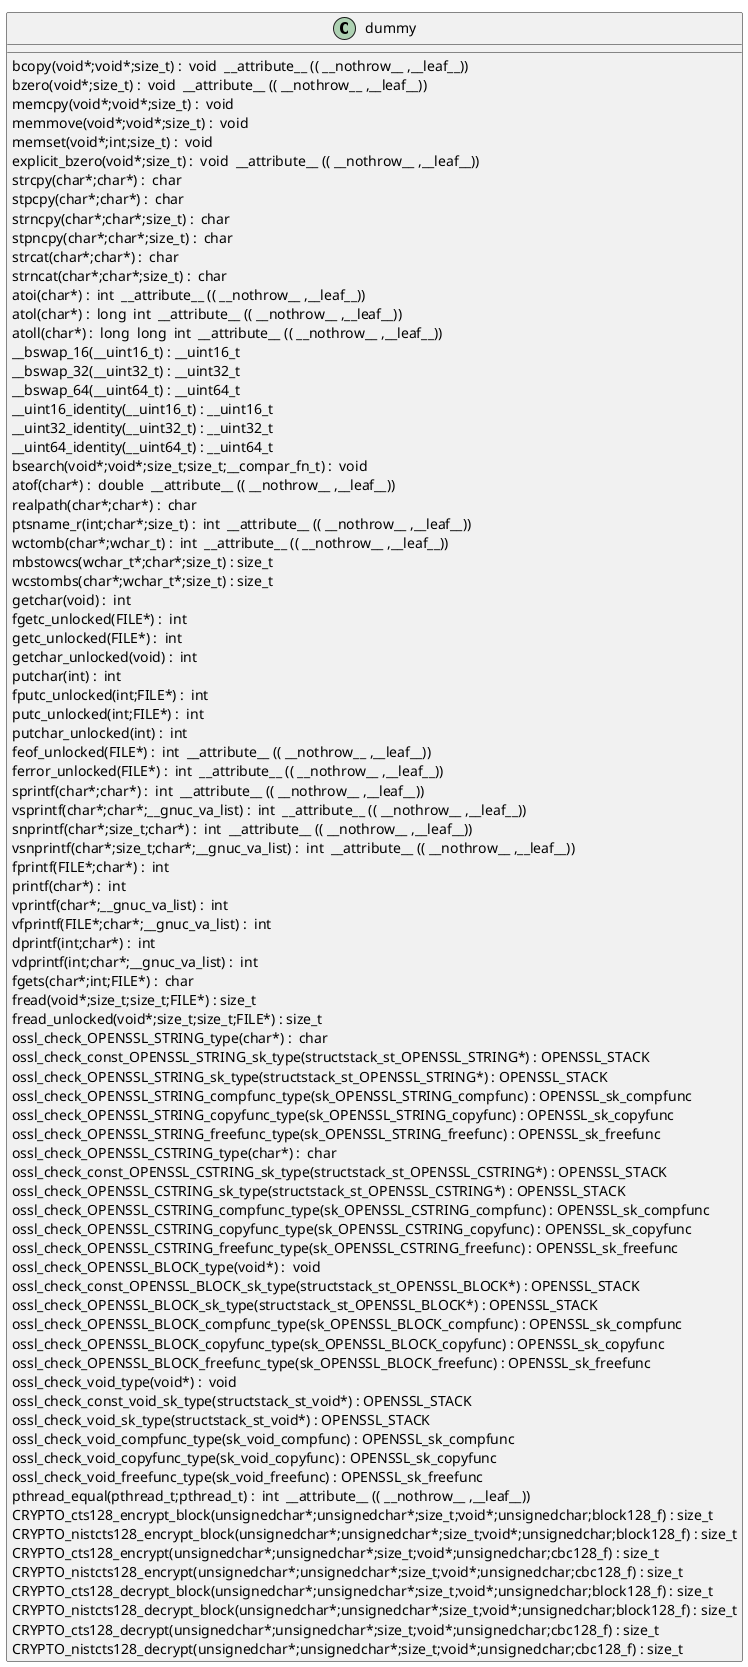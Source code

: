 @startuml
!pragma layout smetana
class dummy {
bcopy(void*;void*;size_t) :  void  __attribute__ (( __nothrow__ ,__leaf__)) [[[./../../.././qc/crypto/modes/cts128.c.html#298]]]
bzero(void*;size_t) :  void  __attribute__ (( __nothrow__ ,__leaf__)) [[[./../../.././qc/crypto/modes/cts128.c.html#305]]]
memcpy(void*;void*;size_t) :  void  [[[./../../.././qc/crypto/modes/cts128.c.html#346]]]
memmove(void*;void*;size_t) :  void  [[[./../../.././qc/crypto/modes/cts128.c.html#354]]]
memset(void*;int;size_t) :  void  [[[./../../.././qc/crypto/modes/cts128.c.html#361]]]
explicit_bzero(void*;size_t) :  void  __attribute__ (( __nothrow__ ,__leaf__)) [[[./../../.././qc/crypto/modes/cts128.c.html#374]]]
strcpy(char*;char*) :  char  [[[./../../.././qc/crypto/modes/cts128.c.html#381]]]
stpcpy(char*;char*) :  char  [[[./../../.././qc/crypto/modes/cts128.c.html#388]]]
strncpy(char*;char*;size_t) :  char  [[[./../../.././qc/crypto/modes/cts128.c.html#396]]]
stpncpy(char*;char*;size_t) :  char  [[[./../../.././qc/crypto/modes/cts128.c.html#406]]]
strcat(char*;char*) :  char  [[[./../../.././qc/crypto/modes/cts128.c.html#413]]]
strncat(char*;char*;size_t) :  char  [[[./../../.././qc/crypto/modes/cts128.c.html#420]]]
atoi(char*) :  int  __attribute__ (( __nothrow__ ,__leaf__)) [[[./../../.././qc/crypto/modes/cts128.c.html#584]]]
atol(char*) :  long  int  __attribute__ (( __nothrow__ ,__leaf__)) [[[./../../.././qc/crypto/modes/cts128.c.html#589]]]
atoll(char*) :  long  long  int  __attribute__ (( __nothrow__ ,__leaf__)) [[[./../../.././qc/crypto/modes/cts128.c.html#596]]]
__bswap_16(__uint16_t) : __uint16_t [[[./../../.././qc/crypto/modes/cts128.c.html#896]]]
__bswap_32(__uint32_t) : __uint32_t [[[./../../.././qc/crypto/modes/cts128.c.html#911]]]
__bswap_64(__uint64_t) : __uint64_t [[[./../../.././qc/crypto/modes/cts128.c.html#921]]]
__uint16_identity(__uint16_t) : __uint16_t [[[./../../.././qc/crypto/modes/cts128.c.html#933]]]
__uint32_identity(__uint32_t) : __uint32_t [[[./../../.././qc/crypto/modes/cts128.c.html#939]]]
__uint64_identity(__uint64_t) : __uint64_t [[[./../../.././qc/crypto/modes/cts128.c.html#945]]]
bsearch(void*;void*;size_t;size_t;__compar_fn_t) :  void  [[[./../../.././qc/crypto/modes/cts128.c.html#1613]]]
atof(char*) :  double  __attribute__ (( __nothrow__ ,__leaf__)) [[[./../../.././qc/crypto/modes/cts128.c.html#1]]]
realpath(char*;char*) :  char  [[[./../../.././qc/crypto/modes/cts128.c.html#1]]]
ptsname_r(int;char*;size_t) :  int  __attribute__ (( __nothrow__ ,__leaf__)) [[[./../../.././qc/crypto/modes/cts128.c.html#1]]]
wctomb(char*;wchar_t) :  int  __attribute__ (( __nothrow__ ,__leaf__)) [[[./../../.././qc/crypto/modes/cts128.c.html#1]]]
mbstowcs(wchar_t*;char*;size_t) : size_t [[[./../../.././qc/crypto/modes/cts128.c.html#1]]]
wcstombs(char*;wchar_t*;size_t) : size_t [[[./../../.././qc/crypto/modes/cts128.c.html#1]]]
getchar(void) :  int  [[[./../../.././qc/crypto/modes/cts128.c.html#1]]]
fgetc_unlocked(FILE*) :  int  [[[./../../.././qc/crypto/modes/cts128.c.html#1]]]
getc_unlocked(FILE*) :  int  [[[./../../.././qc/crypto/modes/cts128.c.html#1]]]
getchar_unlocked(void) :  int  [[[./../../.././qc/crypto/modes/cts128.c.html#1]]]
putchar(int) :  int  [[[./../../.././qc/crypto/modes/cts128.c.html#1]]]
fputc_unlocked(int;FILE*) :  int  [[[./../../.././qc/crypto/modes/cts128.c.html#1]]]
putc_unlocked(int;FILE*) :  int  [[[./../../.././qc/crypto/modes/cts128.c.html#1]]]
putchar_unlocked(int) :  int  [[[./../../.././qc/crypto/modes/cts128.c.html#1]]]
feof_unlocked(FILE*) :  int  __attribute__ (( __nothrow__ ,__leaf__)) [[[./../../.././qc/crypto/modes/cts128.c.html#1]]]
ferror_unlocked(FILE*) :  int  __attribute__ (( __nothrow__ ,__leaf__)) [[[./../../.././qc/crypto/modes/cts128.c.html#1]]]
sprintf(char*;char*) :  int  __attribute__ (( __nothrow__ ,__leaf__)) [[[./../../.././qc/crypto/modes/cts128.c.html#1]]]
vsprintf(char*;char*;__gnuc_va_list) :  int  __attribute__ (( __nothrow__ ,__leaf__)) [[[./../../.././qc/crypto/modes/cts128.c.html#1]]]
snprintf(char*;size_t;char*) :  int  __attribute__ (( __nothrow__ ,__leaf__)) [[[./../../.././qc/crypto/modes/cts128.c.html#1]]]
vsnprintf(char*;size_t;char*;__gnuc_va_list) :  int  __attribute__ (( __nothrow__ ,__leaf__)) [[[./../../.././qc/crypto/modes/cts128.c.html#1]]]
fprintf(FILE*;char*) :  int  [[[./../../.././qc/crypto/modes/cts128.c.html#1]]]
printf(char*) :  int  [[[./../../.././qc/crypto/modes/cts128.c.html#1]]]
vprintf(char*;__gnuc_va_list) :  int  [[[./../../.././qc/crypto/modes/cts128.c.html#1]]]
vfprintf(FILE*;char*;__gnuc_va_list) :  int  [[[./../../.././qc/crypto/modes/cts128.c.html#1]]]
dprintf(int;char*) :  int  [[[./../../.././qc/crypto/modes/cts128.c.html#1]]]
vdprintf(int;char*;__gnuc_va_list) :  int  [[[./../../.././qc/crypto/modes/cts128.c.html#1]]]
fgets(char*;int;FILE*) :  char  [[[./../../.././qc/crypto/modes/cts128.c.html#1]]]
fread(void*;size_t;size_t;FILE*) : size_t [[[./../../.././qc/crypto/modes/cts128.c.html#1]]]
fread_unlocked(void*;size_t;size_t;FILE*) : size_t [[[./../../.././qc/crypto/modes/cts128.c.html#1]]]
ossl_check_OPENSSL_STRING_type(char*) :  char  [[[./../../.././qc/crypto/modes/cts128.c.html#1]]]
ossl_check_const_OPENSSL_STRING_sk_type(structstack_st_OPENSSL_STRING*) : OPENSSL_STACK [[[./../../.././qc/crypto/modes/cts128.c.html#1]]]
ossl_check_OPENSSL_STRING_sk_type(structstack_st_OPENSSL_STRING*) : OPENSSL_STACK [[[./../../.././qc/crypto/modes/cts128.c.html#1]]]
ossl_check_OPENSSL_STRING_compfunc_type(sk_OPENSSL_STRING_compfunc) : OPENSSL_sk_compfunc [[[./../../.././qc/crypto/modes/cts128.c.html#1]]]
ossl_check_OPENSSL_STRING_copyfunc_type(sk_OPENSSL_STRING_copyfunc) : OPENSSL_sk_copyfunc [[[./../../.././qc/crypto/modes/cts128.c.html#1]]]
ossl_check_OPENSSL_STRING_freefunc_type(sk_OPENSSL_STRING_freefunc) : OPENSSL_sk_freefunc [[[./../../.././qc/crypto/modes/cts128.c.html#1]]]
ossl_check_OPENSSL_CSTRING_type(char*) :  char  [[[./../../.././qc/crypto/modes/cts128.c.html#1]]]
ossl_check_const_OPENSSL_CSTRING_sk_type(structstack_st_OPENSSL_CSTRING*) : OPENSSL_STACK [[[./../../.././qc/crypto/modes/cts128.c.html#1]]]
ossl_check_OPENSSL_CSTRING_sk_type(structstack_st_OPENSSL_CSTRING*) : OPENSSL_STACK [[[./../../.././qc/crypto/modes/cts128.c.html#1]]]
ossl_check_OPENSSL_CSTRING_compfunc_type(sk_OPENSSL_CSTRING_compfunc) : OPENSSL_sk_compfunc [[[./../../.././qc/crypto/modes/cts128.c.html#1]]]
ossl_check_OPENSSL_CSTRING_copyfunc_type(sk_OPENSSL_CSTRING_copyfunc) : OPENSSL_sk_copyfunc [[[./../../.././qc/crypto/modes/cts128.c.html#1]]]
ossl_check_OPENSSL_CSTRING_freefunc_type(sk_OPENSSL_CSTRING_freefunc) : OPENSSL_sk_freefunc [[[./../../.././qc/crypto/modes/cts128.c.html#1]]]
ossl_check_OPENSSL_BLOCK_type(void*) :  void  [[[./../../.././qc/crypto/modes/cts128.c.html#1]]]
ossl_check_const_OPENSSL_BLOCK_sk_type(structstack_st_OPENSSL_BLOCK*) : OPENSSL_STACK [[[./../../.././qc/crypto/modes/cts128.c.html#1]]]
ossl_check_OPENSSL_BLOCK_sk_type(structstack_st_OPENSSL_BLOCK*) : OPENSSL_STACK [[[./../../.././qc/crypto/modes/cts128.c.html#1]]]
ossl_check_OPENSSL_BLOCK_compfunc_type(sk_OPENSSL_BLOCK_compfunc) : OPENSSL_sk_compfunc [[[./../../.././qc/crypto/modes/cts128.c.html#1]]]
ossl_check_OPENSSL_BLOCK_copyfunc_type(sk_OPENSSL_BLOCK_copyfunc) : OPENSSL_sk_copyfunc [[[./../../.././qc/crypto/modes/cts128.c.html#1]]]
ossl_check_OPENSSL_BLOCK_freefunc_type(sk_OPENSSL_BLOCK_freefunc) : OPENSSL_sk_freefunc [[[./../../.././qc/crypto/modes/cts128.c.html#1]]]
ossl_check_void_type(void*) :  void  [[[./../../.././qc/crypto/modes/cts128.c.html#1]]]
ossl_check_const_void_sk_type(structstack_st_void*) : OPENSSL_STACK [[[./../../.././qc/crypto/modes/cts128.c.html#1]]]
ossl_check_void_sk_type(structstack_st_void*) : OPENSSL_STACK [[[./../../.././qc/crypto/modes/cts128.c.html#1]]]
ossl_check_void_compfunc_type(sk_void_compfunc) : OPENSSL_sk_compfunc [[[./../../.././qc/crypto/modes/cts128.c.html#1]]]
ossl_check_void_copyfunc_type(sk_void_copyfunc) : OPENSSL_sk_copyfunc [[[./../../.././qc/crypto/modes/cts128.c.html#1]]]
ossl_check_void_freefunc_type(sk_void_freefunc) : OPENSSL_sk_freefunc [[[./../../.././qc/crypto/modes/cts128.c.html#1]]]
pthread_equal(pthread_t;pthread_t) :  int  __attribute__ (( __nothrow__ ,__leaf__)) [[[./../../.././qc/crypto/modes/cts128.c.html#1]]]
CRYPTO_cts128_encrypt_block(unsignedchar*;unsignedchar*;size_t;void*;unsignedchar;block128_f) : size_t [[[./../../.././qc/crypto/modes/cts128.c.html#1]]]
CRYPTO_nistcts128_encrypt_block(unsignedchar*;unsignedchar*;size_t;void*;unsignedchar;block128_f) : size_t [[[./../../.././qc/crypto/modes/cts128.c.html#1]]]
CRYPTO_cts128_encrypt(unsignedchar*;unsignedchar*;size_t;void*;unsignedchar;cbc128_f) : size_t [[[./../../.././qc/crypto/modes/cts128.c.html#1]]]
CRYPTO_nistcts128_encrypt(unsignedchar*;unsignedchar*;size_t;void*;unsignedchar;cbc128_f) : size_t [[[./../../.././qc/crypto/modes/cts128.c.html#1]]]
CRYPTO_cts128_decrypt_block(unsignedchar*;unsignedchar*;size_t;void*;unsignedchar;block128_f) : size_t [[[./../../.././qc/crypto/modes/cts128.c.html#1]]]
CRYPTO_nistcts128_decrypt_block(unsignedchar*;unsignedchar*;size_t;void*;unsignedchar;block128_f) : size_t [[[./../../.././qc/crypto/modes/cts128.c.html#1]]]
CRYPTO_cts128_decrypt(unsignedchar*;unsignedchar*;size_t;void*;unsignedchar;cbc128_f) : size_t [[[./../../.././qc/crypto/modes/cts128.c.html#1]]]
CRYPTO_nistcts128_decrypt(unsignedchar*;unsignedchar*;size_t;void*;unsignedchar;cbc128_f) : size_t [[[./../../.././qc/crypto/modes/cts128.c.html#1]]]
} 
@enduml
